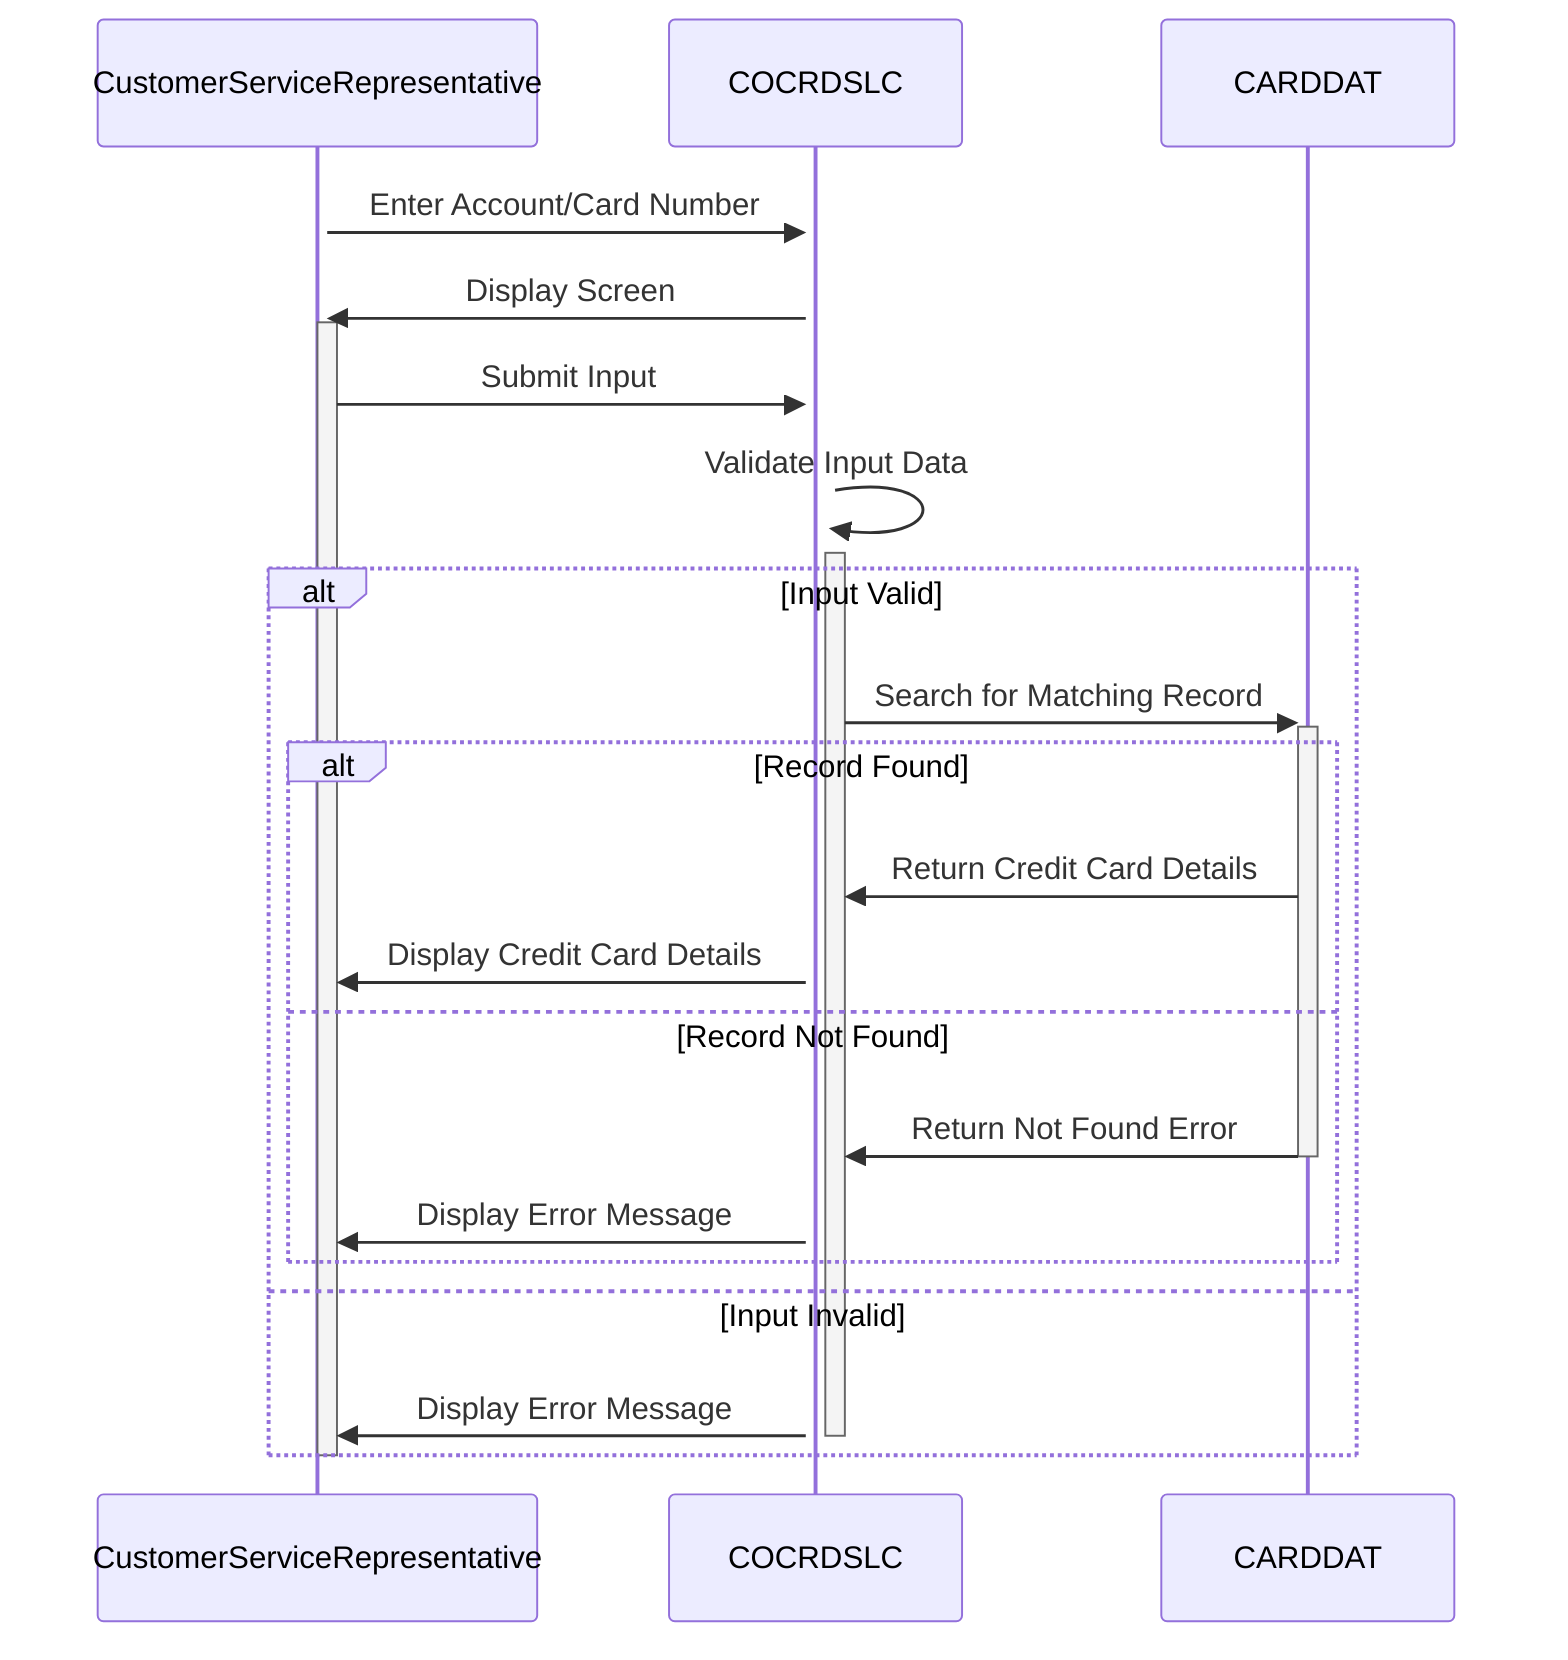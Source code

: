 sequenceDiagram
    participant CustomerServiceRepresentative
    participant COCRDSLC
    participant CARDDAT

    activate CustomerServiceRepresentative
    CustomerServiceRepresentative->>+COCRDSLC: Enter Account/Card Number
    COCRDSLC->>+CustomerServiceRepresentative: Display Screen
    CustomerServiceRepresentative->>+COCRDSLC: Submit Input
    COCRDSLC->>+COCRDSLC: Validate Input Data
    alt Input Valid
        COCRDSLC->>+CARDDAT: Search for Matching Record
        alt Record Found
            CARDDAT->>COCRDSLC: Return Credit Card Details
            COCRDSLC->>CustomerServiceRepresentative: Display Credit Card Details
        else Record Not Found
            CARDDAT->>-COCRDSLC: Return Not Found Error
            COCRDSLC->>CustomerServiceRepresentative: Display Error Message 
        end
    else Input Invalid
        COCRDSLC->>-CustomerServiceRepresentative: Display Error Message
    end
    deactivate CustomerServiceRepresentative